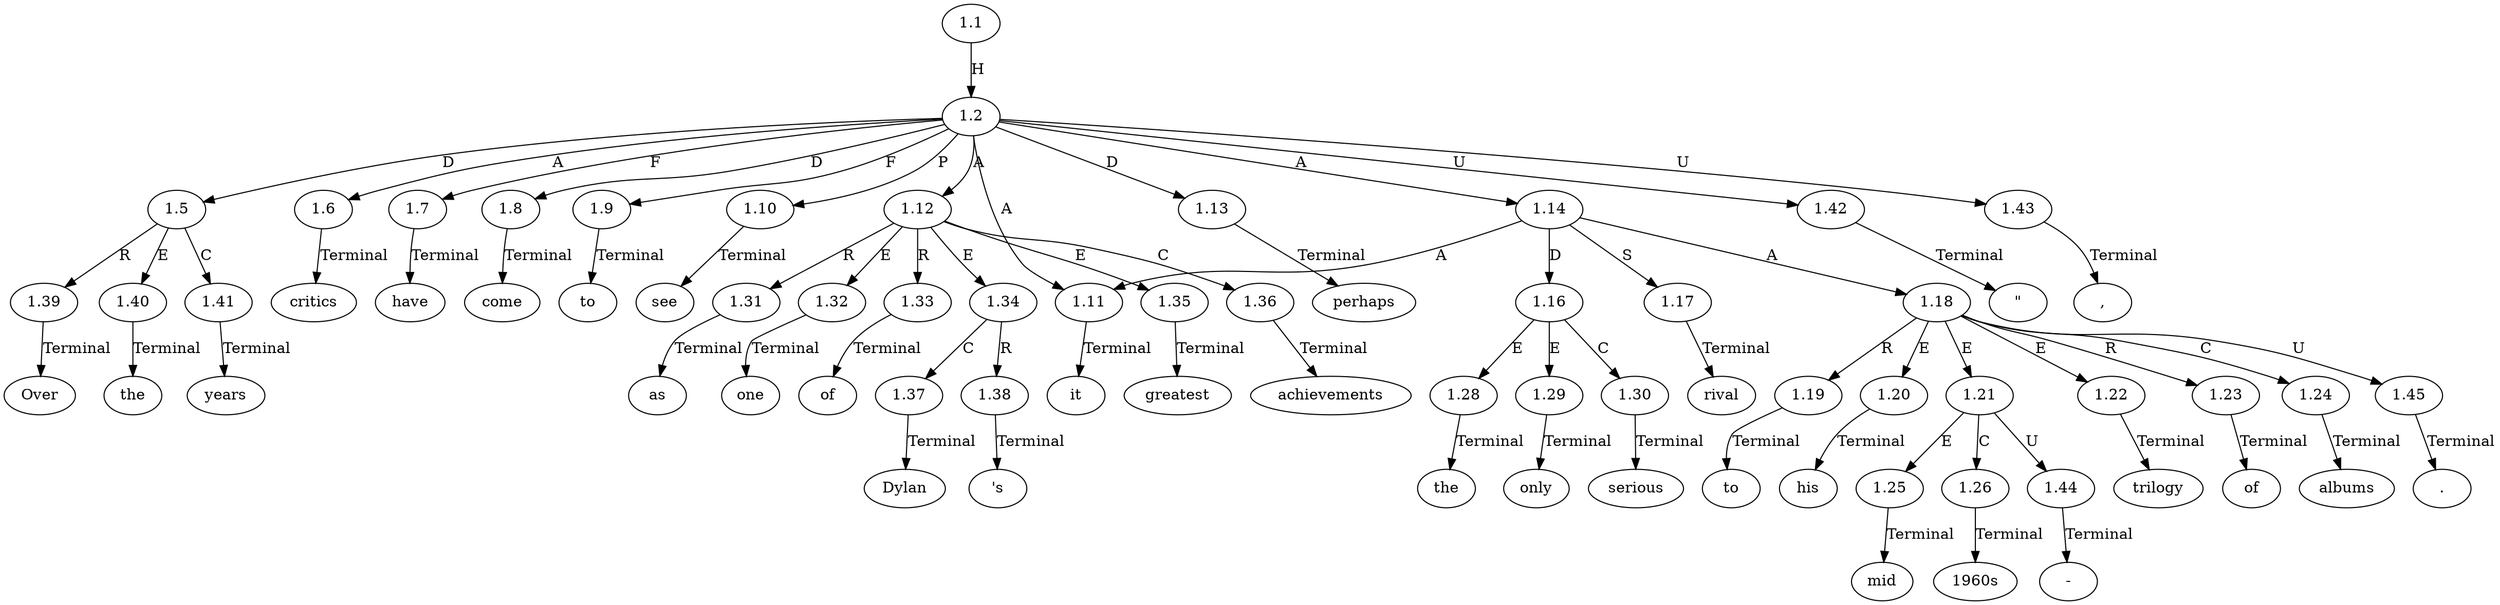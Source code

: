 // Graph
digraph {
	0.1 [label="\"" ordering=out]
	0.10 [label=it ordering=out]
	0.11 [label=as ordering=out]
	0.12 [label=one ordering=out]
	0.13 [label=of ordering=out]
	0.14 [label=Dylan ordering=out]
	0.15 [label="'s" ordering=out]
	0.16 [label=greatest ordering=out]
	0.17 [label=achievements ordering=out]
	0.18 [label="," ordering=out]
	0.19 [label=perhaps ordering=out]
	0.2 [label=Over ordering=out]
	0.20 [label=the ordering=out]
	0.21 [label=only ordering=out]
	0.22 [label=serious ordering=out]
	0.23 [label=rival ordering=out]
	0.24 [label=to ordering=out]
	0.25 [label=his ordering=out]
	0.26 [label=mid ordering=out]
	0.27 [label="-" ordering=out]
	0.28 [label="1960s" ordering=out]
	0.29 [label=trilogy ordering=out]
	0.3 [label=the ordering=out]
	0.30 [label=of ordering=out]
	0.31 [label=albums ordering=out]
	0.32 [label="." ordering=out]
	0.4 [label=years ordering=out]
	0.5 [label=critics ordering=out]
	0.6 [label=have ordering=out]
	0.7 [label=come ordering=out]
	0.8 [label=to ordering=out]
	0.9 [label=see ordering=out]
	1.1 [label=1.1 ordering=out]
	1.2 [label=1.2 ordering=out]
	1.5 [label=1.5 ordering=out]
	1.6 [label=1.6 ordering=out]
	1.7 [label=1.7 ordering=out]
	1.8 [label=1.8 ordering=out]
	1.9 [label=1.9 ordering=out]
	1.10 [label=1.10 ordering=out]
	1.11 [label=1.11 ordering=out]
	1.12 [label=1.12 ordering=out]
	1.13 [label=1.13 ordering=out]
	1.14 [label=1.14 ordering=out]
	1.16 [label=1.16 ordering=out]
	1.17 [label=1.17 ordering=out]
	1.18 [label=1.18 ordering=out]
	1.19 [label=1.19 ordering=out]
	1.20 [label=1.20 ordering=out]
	1.21 [label=1.21 ordering=out]
	1.22 [label=1.22 ordering=out]
	1.23 [label=1.23 ordering=out]
	1.24 [label=1.24 ordering=out]
	1.25 [label=1.25 ordering=out]
	1.26 [label=1.26 ordering=out]
	1.28 [label=1.28 ordering=out]
	1.29 [label=1.29 ordering=out]
	1.30 [label=1.30 ordering=out]
	1.31 [label=1.31 ordering=out]
	1.32 [label=1.32 ordering=out]
	1.33 [label=1.33 ordering=out]
	1.34 [label=1.34 ordering=out]
	1.35 [label=1.35 ordering=out]
	1.36 [label=1.36 ordering=out]
	1.37 [label=1.37 ordering=out]
	1.38 [label=1.38 ordering=out]
	1.39 [label=1.39 ordering=out]
	1.40 [label=1.40 ordering=out]
	1.41 [label=1.41 ordering=out]
	1.42 [label=1.42 ordering=out]
	1.43 [label=1.43 ordering=out]
	1.44 [label=1.44 ordering=out]
	1.45 [label=1.45 ordering=out]
	1.1 -> 1.2 [label=H ordering=out]
	1.2 -> 1.5 [label=D ordering=out]
	1.2 -> 1.6 [label=A ordering=out]
	1.2 -> 1.7 [label=F ordering=out]
	1.2 -> 1.8 [label=D ordering=out]
	1.2 -> 1.9 [label=F ordering=out]
	1.2 -> 1.10 [label=P ordering=out]
	1.2 -> 1.11 [label=A ordering=out]
	1.2 -> 1.12 [label=A ordering=out]
	1.2 -> 1.13 [label=D ordering=out]
	1.2 -> 1.14 [label=A ordering=out]
	1.2 -> 1.42 [label=U ordering=out]
	1.2 -> 1.43 [label=U ordering=out]
	1.5 -> 1.39 [label=R ordering=out]
	1.5 -> 1.40 [label=E ordering=out]
	1.5 -> 1.41 [label=C ordering=out]
	1.6 -> 0.5 [label=Terminal ordering=out]
	1.7 -> 0.6 [label=Terminal ordering=out]
	1.8 -> 0.7 [label=Terminal ordering=out]
	1.9 -> 0.8 [label=Terminal ordering=out]
	1.10 -> 0.9 [label=Terminal ordering=out]
	1.11 -> 0.10 [label=Terminal ordering=out]
	1.12 -> 1.31 [label=R ordering=out]
	1.12 -> 1.32 [label=E ordering=out]
	1.12 -> 1.33 [label=R ordering=out]
	1.12 -> 1.34 [label=E ordering=out]
	1.12 -> 1.35 [label=E ordering=out]
	1.12 -> 1.36 [label=C ordering=out]
	1.13 -> 0.19 [label=Terminal ordering=out]
	1.14 -> 1.11 [label=A ordering=out]
	1.14 -> 1.16 [label=D ordering=out]
	1.14 -> 1.17 [label=S ordering=out]
	1.14 -> 1.18 [label=A ordering=out]
	1.16 -> 1.28 [label=E ordering=out]
	1.16 -> 1.29 [label=E ordering=out]
	1.16 -> 1.30 [label=C ordering=out]
	1.17 -> 0.23 [label=Terminal ordering=out]
	1.18 -> 1.19 [label=R ordering=out]
	1.18 -> 1.20 [label=E ordering=out]
	1.18 -> 1.21 [label=E ordering=out]
	1.18 -> 1.22 [label=E ordering=out]
	1.18 -> 1.23 [label=R ordering=out]
	1.18 -> 1.24 [label=C ordering=out]
	1.18 -> 1.45 [label=U ordering=out]
	1.19 -> 0.24 [label=Terminal ordering=out]
	1.20 -> 0.25 [label=Terminal ordering=out]
	1.21 -> 1.25 [label=E ordering=out]
	1.21 -> 1.26 [label=C ordering=out]
	1.21 -> 1.44 [label=U ordering=out]
	1.22 -> 0.29 [label=Terminal ordering=out]
	1.23 -> 0.30 [label=Terminal ordering=out]
	1.24 -> 0.31 [label=Terminal ordering=out]
	1.25 -> 0.26 [label=Terminal ordering=out]
	1.26 -> 0.28 [label=Terminal ordering=out]
	1.28 -> 0.20 [label=Terminal ordering=out]
	1.29 -> 0.21 [label=Terminal ordering=out]
	1.30 -> 0.22 [label=Terminal ordering=out]
	1.31 -> 0.11 [label=Terminal ordering=out]
	1.32 -> 0.12 [label=Terminal ordering=out]
	1.33 -> 0.13 [label=Terminal ordering=out]
	1.34 -> 1.37 [label=C ordering=out]
	1.34 -> 1.38 [label=R ordering=out]
	1.35 -> 0.16 [label=Terminal ordering=out]
	1.36 -> 0.17 [label=Terminal ordering=out]
	1.37 -> 0.14 [label=Terminal ordering=out]
	1.38 -> 0.15 [label=Terminal ordering=out]
	1.39 -> 0.2 [label=Terminal ordering=out]
	1.40 -> 0.3 [label=Terminal ordering=out]
	1.41 -> 0.4 [label=Terminal ordering=out]
	1.42 -> 0.1 [label=Terminal ordering=out]
	1.43 -> 0.18 [label=Terminal ordering=out]
	1.44 -> 0.27 [label=Terminal ordering=out]
	1.45 -> 0.32 [label=Terminal ordering=out]
}
